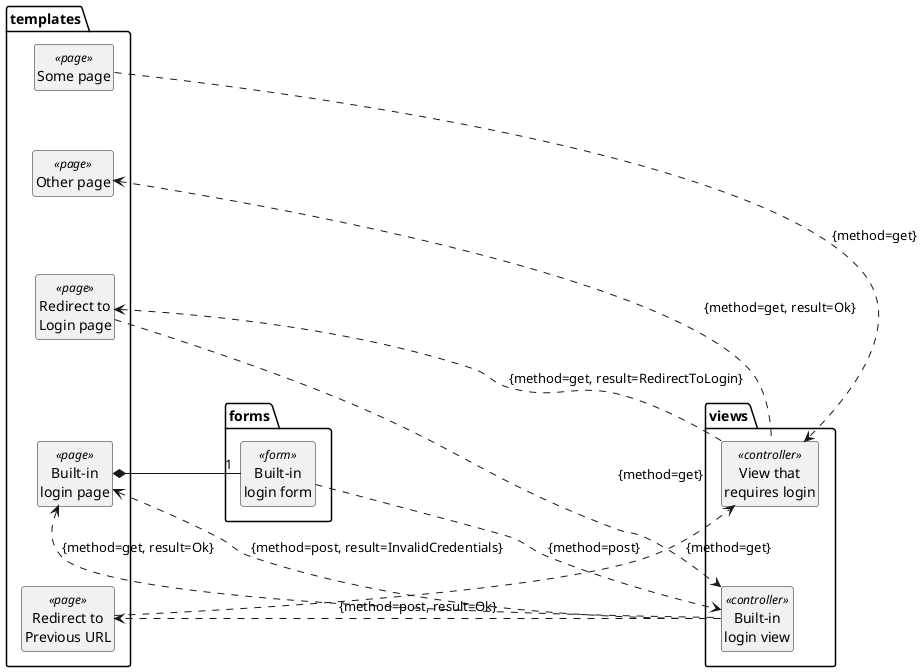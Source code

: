 @startuml
hide circle
hide empty methods
hide empty attributes

package "templates" as tpls {
  class "Some page" as tpl0 <<page>>
  class "Redirect to\nLogin page" as rdr0 <<page>>
  class "Redirect to\nPrevious URL" as rdr1 <<page>>
  class "Built-in\nlogin page" as tpl1 <<page>>
  class "Other page" as tpl2 <<page>>
}

package "views" as vws {
  class "View that\nrequires login" as vw <<controller>>
  class "Built-in\nlogin view" as lgn <<controller>>
}


package "forms" as frms {
  class "Built-in\nlogin form" as frm <<form>>
}

frm "1" -* tpl1

'tpls -[hidden]right-> vws

vw -[hidden]down- lgn

tpl0 -[hidden]down- tpl2
tpl2 -[hidden]down- rdr0
rdr0 -[hidden]down- tpl1
tpl1 -[hidden]down- rdr1

tpl0 -.-right-> vw : {method=get}
rdr0 <-.-right vw : {method=get, result=RedirectToLogin}
rdr0 -.-right-> lgn : {method=get}
tpl1 <-.-right- lgn : {method=get, result=Ok}
frm -.-right-> lgn : {method=post}
tpl1 <-.-right- lgn : {method=post, result=InvalidCredentials}
rdr1 <-.-left- lgn : {method=post, result=Ok}
rdr1 -.-down-> vw : {method=get}
tpl2 <-.-right vw : {method=get, result=Ok}



@enduml
